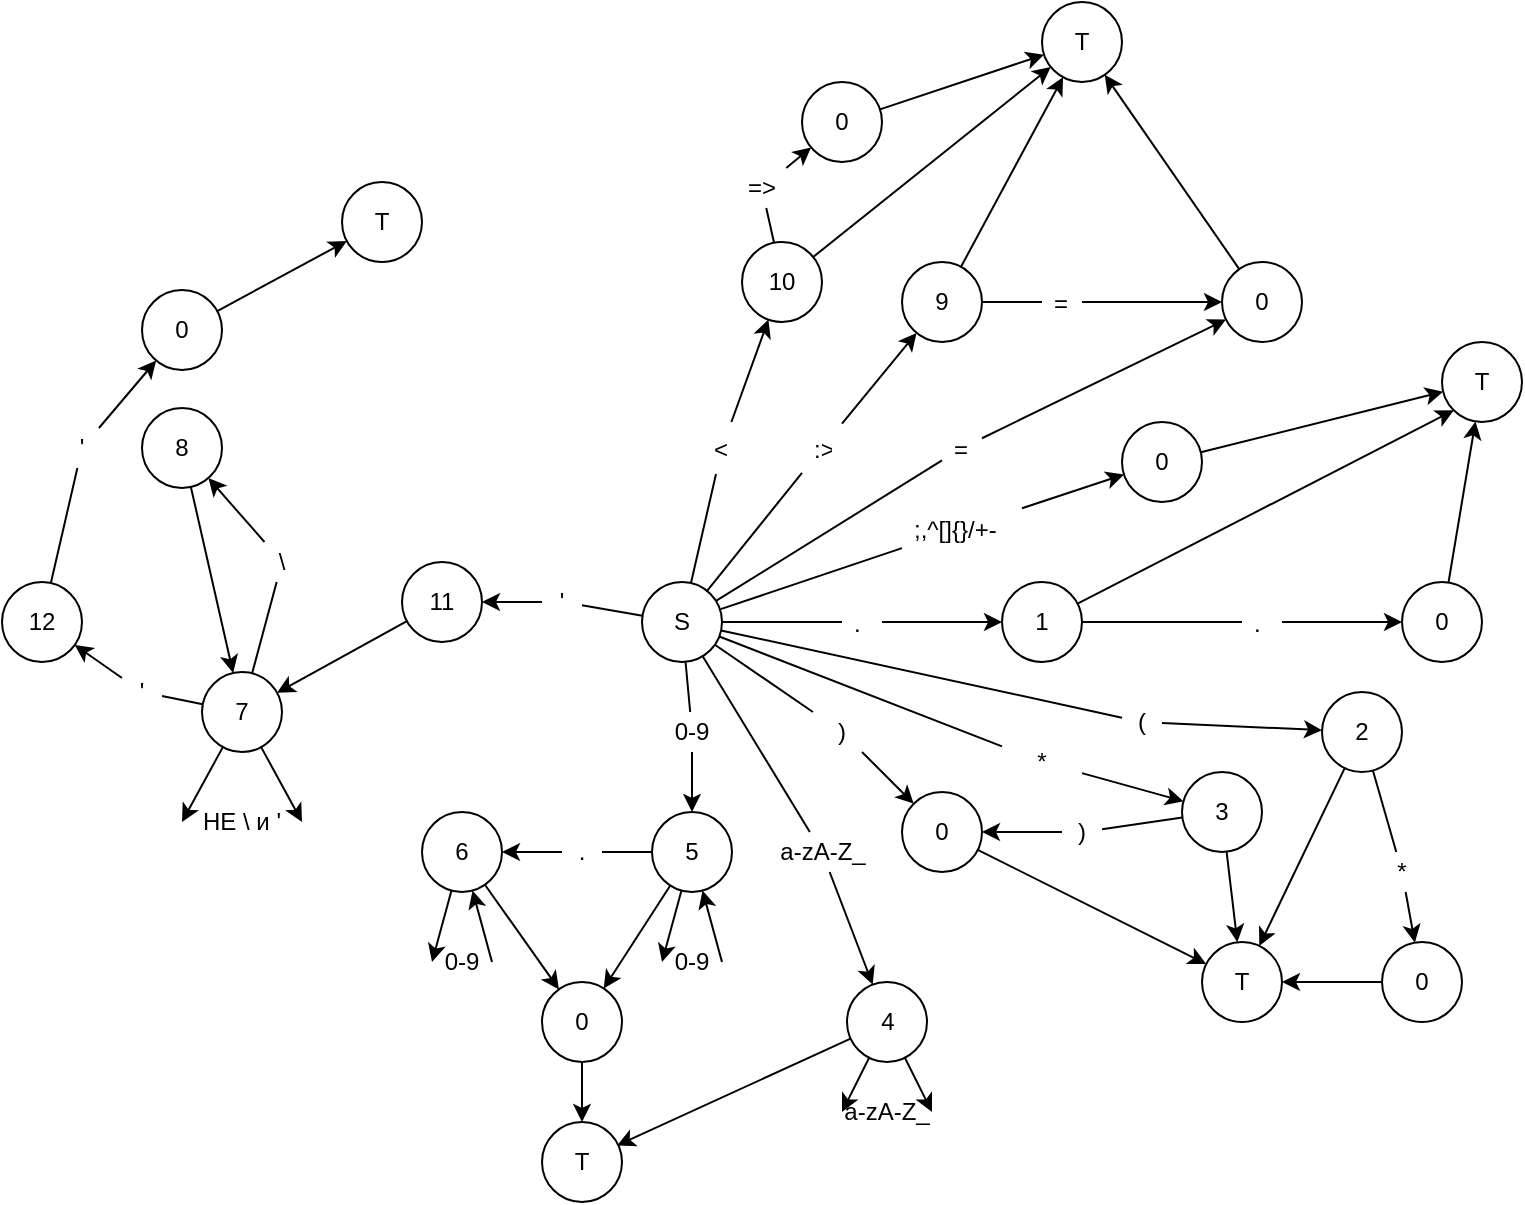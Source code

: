 <mxfile version="15.1.3" type="device"><diagram id="9n7Kw_diTexCpIvjxhjX" name="Страница 1"><mxGraphModel dx="1504" dy="391" grid="1" gridSize="10" guides="1" tooltips="1" connect="1" arrows="1" fold="1" page="1" pageScale="1" pageWidth="827" pageHeight="1169" math="0" shadow="0"><root><mxCell id="0"/><mxCell id="1" parent="0"/><mxCell id="CVCz4HRv0ZNYoUWkGmgE-1" value="S" style="ellipse;whiteSpace=wrap;html=1;aspect=fixed;" parent="1" vertex="1"><mxGeometry x="220" y="450" width="40" height="40" as="geometry"/></mxCell><mxCell id="CVCz4HRv0ZNYoUWkGmgE-2" value="0" style="ellipse;whiteSpace=wrap;html=1;aspect=fixed;" parent="1" vertex="1"><mxGeometry x="460" y="370" width="40" height="40" as="geometry"/></mxCell><mxCell id="CVCz4HRv0ZNYoUWkGmgE-3" value="" style="endArrow=classic;html=1;startArrow=none;" parent="1" source="CVCz4HRv0ZNYoUWkGmgE-4" target="CVCz4HRv0ZNYoUWkGmgE-2" edge="1"><mxGeometry width="50" height="50" relative="1" as="geometry"><mxPoint x="560" y="440" as="sourcePoint"/><mxPoint x="610" y="390" as="targetPoint"/></mxGeometry></mxCell><mxCell id="CVCz4HRv0ZNYoUWkGmgE-4" value=";,^[]{}/+-" style="text;strokeColor=none;fillColor=none;align=left;verticalAlign=top;spacingLeft=4;spacingRight=4;overflow=hidden;rotatable=0;points=[[0,0.5],[1,0.5]];portConstraint=eastwest;" parent="1" vertex="1"><mxGeometry x="350" y="410" width="60" height="26" as="geometry"/></mxCell><mxCell id="CVCz4HRv0ZNYoUWkGmgE-5" value="" style="endArrow=none;html=1;" parent="1" source="CVCz4HRv0ZNYoUWkGmgE-1" target="CVCz4HRv0ZNYoUWkGmgE-4" edge="1"><mxGeometry width="50" height="50" relative="1" as="geometry"><mxPoint x="255.437" y="482.716" as="sourcePoint"/><mxPoint x="418.58" y="617.264" as="targetPoint"/></mxGeometry></mxCell><mxCell id="CVCz4HRv0ZNYoUWkGmgE-6" value="T" style="ellipse;whiteSpace=wrap;html=1;aspect=fixed;" parent="1" vertex="1"><mxGeometry x="620" y="330" width="40" height="40" as="geometry"/></mxCell><mxCell id="CVCz4HRv0ZNYoUWkGmgE-7" value="" style="endArrow=classic;html=1;" parent="1" source="CVCz4HRv0ZNYoUWkGmgE-2" target="CVCz4HRv0ZNYoUWkGmgE-6" edge="1"><mxGeometry width="50" height="50" relative="1" as="geometry"><mxPoint x="440" y="550" as="sourcePoint"/><mxPoint x="490" y="500" as="targetPoint"/></mxGeometry></mxCell><mxCell id="CVCz4HRv0ZNYoUWkGmgE-8" value="1" style="ellipse;whiteSpace=wrap;html=1;aspect=fixed;" parent="1" vertex="1"><mxGeometry x="400" y="450" width="40" height="40" as="geometry"/></mxCell><mxCell id="CVCz4HRv0ZNYoUWkGmgE-9" value="0" style="ellipse;whiteSpace=wrap;html=1;aspect=fixed;" parent="1" vertex="1"><mxGeometry x="600" y="450" width="40" height="40" as="geometry"/></mxCell><mxCell id="CVCz4HRv0ZNYoUWkGmgE-10" value="" style="endArrow=classic;html=1;startArrow=none;" parent="1" source="CVCz4HRv0ZNYoUWkGmgE-14" target="CVCz4HRv0ZNYoUWkGmgE-8" edge="1"><mxGeometry width="50" height="50" relative="1" as="geometry"><mxPoint x="360" y="570" as="sourcePoint"/><mxPoint x="410" y="520" as="targetPoint"/></mxGeometry></mxCell><mxCell id="CVCz4HRv0ZNYoUWkGmgE-11" value="" style="endArrow=classic;html=1;startArrow=none;" parent="1" source="CVCz4HRv0ZNYoUWkGmgE-16" target="CVCz4HRv0ZNYoUWkGmgE-9" edge="1"><mxGeometry width="50" height="50" relative="1" as="geometry"><mxPoint x="460" y="580" as="sourcePoint"/><mxPoint x="510" y="530" as="targetPoint"/></mxGeometry></mxCell><mxCell id="CVCz4HRv0ZNYoUWkGmgE-12" value="" style="endArrow=classic;html=1;entryX=0;entryY=1;entryDx=0;entryDy=0;" parent="1" source="CVCz4HRv0ZNYoUWkGmgE-8" target="CVCz4HRv0ZNYoUWkGmgE-6" edge="1"><mxGeometry width="50" height="50" relative="1" as="geometry"><mxPoint x="410" y="570" as="sourcePoint"/><mxPoint x="460" y="520" as="targetPoint"/></mxGeometry></mxCell><mxCell id="CVCz4HRv0ZNYoUWkGmgE-13" value="" style="endArrow=classic;html=1;" parent="1" source="CVCz4HRv0ZNYoUWkGmgE-9" target="CVCz4HRv0ZNYoUWkGmgE-6" edge="1"><mxGeometry width="50" height="50" relative="1" as="geometry"><mxPoint x="640" y="570" as="sourcePoint"/><mxPoint x="690" y="520" as="targetPoint"/></mxGeometry></mxCell><mxCell id="CVCz4HRv0ZNYoUWkGmgE-14" value="." style="text;strokeColor=none;fillColor=none;align=left;verticalAlign=top;spacingLeft=4;spacingRight=4;overflow=hidden;rotatable=0;points=[[0,0.5],[1,0.5]];portConstraint=eastwest;" parent="1" vertex="1"><mxGeometry x="320" y="457" width="20" height="26" as="geometry"/></mxCell><mxCell id="CVCz4HRv0ZNYoUWkGmgE-15" value="" style="endArrow=none;html=1;" parent="1" source="CVCz4HRv0ZNYoUWkGmgE-1" target="CVCz4HRv0ZNYoUWkGmgE-14" edge="1"><mxGeometry width="50" height="50" relative="1" as="geometry"><mxPoint x="260" y="470" as="sourcePoint"/><mxPoint x="373.5" y="470" as="targetPoint"/></mxGeometry></mxCell><mxCell id="CVCz4HRv0ZNYoUWkGmgE-16" value="." style="text;strokeColor=none;fillColor=none;align=left;verticalAlign=top;spacingLeft=4;spacingRight=4;overflow=hidden;rotatable=0;points=[[0,0.5],[1,0.5]];portConstraint=eastwest;" parent="1" vertex="1"><mxGeometry x="520" y="457" width="20" height="26" as="geometry"/></mxCell><mxCell id="CVCz4HRv0ZNYoUWkGmgE-17" value="" style="endArrow=none;html=1;" parent="1" source="CVCz4HRv0ZNYoUWkGmgE-8" target="CVCz4HRv0ZNYoUWkGmgE-16" edge="1"><mxGeometry width="50" height="50" relative="1" as="geometry"><mxPoint x="413.5" y="470" as="sourcePoint"/><mxPoint x="530" y="470" as="targetPoint"/></mxGeometry></mxCell><mxCell id="CVCz4HRv0ZNYoUWkGmgE-18" value="9" style="ellipse;whiteSpace=wrap;html=1;aspect=fixed;" parent="1" vertex="1"><mxGeometry x="350" y="290" width="40" height="40" as="geometry"/></mxCell><mxCell id="CVCz4HRv0ZNYoUWkGmgE-19" value="" style="endArrow=classic;html=1;startArrow=none;" parent="1" source="CVCz4HRv0ZNYoUWkGmgE-20" target="CVCz4HRv0ZNYoUWkGmgE-18" edge="1"><mxGeometry width="50" height="50" relative="1" as="geometry"><mxPoint x="210" y="390" as="sourcePoint"/><mxPoint x="260" y="340" as="targetPoint"/></mxGeometry></mxCell><mxCell id="CVCz4HRv0ZNYoUWkGmgE-20" value=":&gt;" style="text;strokeColor=none;fillColor=none;align=left;verticalAlign=top;spacingLeft=4;spacingRight=4;overflow=hidden;rotatable=0;points=[[0,0.5],[1,0.5]];portConstraint=eastwest;" parent="1" vertex="1"><mxGeometry x="300" y="370" width="20" height="26" as="geometry"/></mxCell><mxCell id="CVCz4HRv0ZNYoUWkGmgE-21" value="" style="endArrow=none;html=1;" parent="1" source="CVCz4HRv0ZNYoUWkGmgE-1" target="CVCz4HRv0ZNYoUWkGmgE-20" edge="1"><mxGeometry width="50" height="50" relative="1" as="geometry"><mxPoint x="253.079" y="454.869" as="sourcePoint"/><mxPoint x="356.904" y="335.116" as="targetPoint"/></mxGeometry></mxCell><mxCell id="CVCz4HRv0ZNYoUWkGmgE-22" value="0" style="ellipse;whiteSpace=wrap;html=1;aspect=fixed;" parent="1" vertex="1"><mxGeometry x="510" y="290" width="40" height="40" as="geometry"/></mxCell><mxCell id="CVCz4HRv0ZNYoUWkGmgE-23" value="" style="endArrow=classic;html=1;startArrow=none;" parent="1" source="CVCz4HRv0ZNYoUWkGmgE-27" target="CVCz4HRv0ZNYoUWkGmgE-22" edge="1"><mxGeometry width="50" height="50" relative="1" as="geometry"><mxPoint x="360" y="470" as="sourcePoint"/><mxPoint x="410" y="420" as="targetPoint"/></mxGeometry></mxCell><mxCell id="CVCz4HRv0ZNYoUWkGmgE-24" value="" style="endArrow=classic;html=1;startArrow=none;" parent="1" source="CVCz4HRv0ZNYoUWkGmgE-25" target="CVCz4HRv0ZNYoUWkGmgE-22" edge="1"><mxGeometry width="50" height="50" relative="1" as="geometry"><mxPoint x="440" y="290" as="sourcePoint"/><mxPoint x="490" y="240" as="targetPoint"/></mxGeometry></mxCell><mxCell id="CVCz4HRv0ZNYoUWkGmgE-25" value="=" style="text;strokeColor=none;fillColor=none;align=left;verticalAlign=top;spacingLeft=4;spacingRight=4;overflow=hidden;rotatable=0;points=[[0,0.5],[1,0.5]];portConstraint=eastwest;" parent="1" vertex="1"><mxGeometry x="420" y="297" width="20" height="26" as="geometry"/></mxCell><mxCell id="CVCz4HRv0ZNYoUWkGmgE-26" value="" style="endArrow=none;html=1;" parent="1" source="CVCz4HRv0ZNYoUWkGmgE-18" target="CVCz4HRv0ZNYoUWkGmgE-25" edge="1"><mxGeometry width="50" height="50" relative="1" as="geometry"><mxPoint x="389.949" y="311.425" as="sourcePoint"/><mxPoint x="490.048" y="318.616" as="targetPoint"/></mxGeometry></mxCell><mxCell id="CVCz4HRv0ZNYoUWkGmgE-27" value="=" style="text;strokeColor=none;fillColor=none;align=left;verticalAlign=top;spacingLeft=4;spacingRight=4;overflow=hidden;rotatable=0;points=[[0,0.5],[1,0.5]];portConstraint=eastwest;" parent="1" vertex="1"><mxGeometry x="370" y="370" width="20" height="26" as="geometry"/></mxCell><mxCell id="CVCz4HRv0ZNYoUWkGmgE-28" value="" style="endArrow=none;html=1;" parent="1" source="CVCz4HRv0ZNYoUWkGmgE-1" target="CVCz4HRv0ZNYoUWkGmgE-27" edge="1"><mxGeometry width="50" height="50" relative="1" as="geometry"><mxPoint x="257.483" y="460.287" as="sourcePoint"/><mxPoint x="492.513" y="329.707" as="targetPoint"/></mxGeometry></mxCell><mxCell id="CVCz4HRv0ZNYoUWkGmgE-29" value="" style="endArrow=classic;html=1;" parent="1" source="CVCz4HRv0ZNYoUWkGmgE-18" target="CVCz4HRv0ZNYoUWkGmgE-30" edge="1"><mxGeometry width="50" height="50" relative="1" as="geometry"><mxPoint x="420" y="210" as="sourcePoint"/><mxPoint x="470" y="160" as="targetPoint"/></mxGeometry></mxCell><mxCell id="CVCz4HRv0ZNYoUWkGmgE-30" value="T" style="ellipse;whiteSpace=wrap;html=1;aspect=fixed;" parent="1" vertex="1"><mxGeometry x="420" y="160" width="40" height="40" as="geometry"/></mxCell><mxCell id="CVCz4HRv0ZNYoUWkGmgE-31" value="" style="endArrow=classic;html=1;" parent="1" source="CVCz4HRv0ZNYoUWkGmgE-22" target="CVCz4HRv0ZNYoUWkGmgE-30" edge="1"><mxGeometry width="50" height="50" relative="1" as="geometry"><mxPoint x="391.078" y="303.348" as="sourcePoint"/><mxPoint x="468.891" y="186.631" as="targetPoint"/></mxGeometry></mxCell><mxCell id="CVCz4HRv0ZNYoUWkGmgE-32" value="10" style="ellipse;whiteSpace=wrap;html=1;aspect=fixed;" parent="1" vertex="1"><mxGeometry x="270" y="280" width="40" height="40" as="geometry"/></mxCell><mxCell id="CVCz4HRv0ZNYoUWkGmgE-34" value="" style="endArrow=classic;html=1;startArrow=none;" parent="1" source="CVCz4HRv0ZNYoUWkGmgE-33" target="CVCz4HRv0ZNYoUWkGmgE-32" edge="1"><mxGeometry width="50" height="50" relative="1" as="geometry"><mxPoint x="110" y="480" as="sourcePoint"/><mxPoint x="160" y="430" as="targetPoint"/></mxGeometry></mxCell><mxCell id="CVCz4HRv0ZNYoUWkGmgE-33" value="&lt;" style="text;strokeColor=none;fillColor=none;align=left;verticalAlign=top;spacingLeft=4;spacingRight=4;overflow=hidden;rotatable=0;points=[[0,0.5],[1,0.5]];portConstraint=eastwest;" parent="1" vertex="1"><mxGeometry x="250" y="370" width="20" height="26" as="geometry"/></mxCell><mxCell id="CVCz4HRv0ZNYoUWkGmgE-35" value="" style="endArrow=none;html=1;" parent="1" source="CVCz4HRv0ZNYoUWkGmgE-1" target="CVCz4HRv0ZNYoUWkGmgE-33" edge="1"><mxGeometry width="50" height="50" relative="1" as="geometry"><mxPoint x="228.39" y="453.715" as="sourcePoint"/><mxPoint x="151.625" y="346.275" as="targetPoint"/></mxGeometry></mxCell><mxCell id="CVCz4HRv0ZNYoUWkGmgE-45" value="0" style="ellipse;whiteSpace=wrap;html=1;aspect=fixed;" parent="1" vertex="1"><mxGeometry x="300" y="200" width="40" height="40" as="geometry"/></mxCell><mxCell id="CVCz4HRv0ZNYoUWkGmgE-47" value="" style="endArrow=classic;html=1;" parent="1" source="CVCz4HRv0ZNYoUWkGmgE-32" target="CVCz4HRv0ZNYoUWkGmgE-30" edge="1"><mxGeometry width="50" height="50" relative="1" as="geometry"><mxPoint x="230" y="400" as="sourcePoint"/><mxPoint x="250.234" y="313.048" as="targetPoint"/></mxGeometry></mxCell><mxCell id="CVCz4HRv0ZNYoUWkGmgE-48" value="" style="endArrow=classic;html=1;startArrow=none;" parent="1" source="CVCz4HRv0ZNYoUWkGmgE-49" target="CVCz4HRv0ZNYoUWkGmgE-45" edge="1"><mxGeometry width="50" height="50" relative="1" as="geometry"><mxPoint x="190" y="310" as="sourcePoint"/><mxPoint x="240" y="260" as="targetPoint"/></mxGeometry></mxCell><mxCell id="CVCz4HRv0ZNYoUWkGmgE-49" value="=&amp;gt;" style="text;html=1;strokeColor=none;fillColor=none;align=center;verticalAlign=middle;whiteSpace=wrap;rounded=0;" parent="1" vertex="1"><mxGeometry x="260" y="243" width="40" height="20" as="geometry"/></mxCell><mxCell id="CVCz4HRv0ZNYoUWkGmgE-50" value="" style="endArrow=none;html=1;" parent="1" source="CVCz4HRv0ZNYoUWkGmgE-32" target="CVCz4HRv0ZNYoUWkGmgE-49" edge="1"><mxGeometry width="50" height="50" relative="1" as="geometry"><mxPoint x="152.665" y="314.521" as="sourcePoint"/><mxPoint x="217.34" y="235.483" as="targetPoint"/></mxGeometry></mxCell><mxCell id="CVCz4HRv0ZNYoUWkGmgE-51" value="" style="endArrow=classic;html=1;" parent="1" source="CVCz4HRv0ZNYoUWkGmgE-45" target="CVCz4HRv0ZNYoUWkGmgE-30" edge="1"><mxGeometry width="50" height="50" relative="1" as="geometry"><mxPoint x="290" y="200" as="sourcePoint"/><mxPoint x="340" y="150" as="targetPoint"/></mxGeometry></mxCell><mxCell id="CVCz4HRv0ZNYoUWkGmgE-53" value="3" style="ellipse;whiteSpace=wrap;html=1;aspect=fixed;" parent="1" vertex="1"><mxGeometry x="490" y="545" width="40" height="40" as="geometry"/></mxCell><mxCell id="CVCz4HRv0ZNYoUWkGmgE-54" value="" style="endArrow=classic;html=1;startArrow=none;" parent="1" source="CVCz4HRv0ZNYoUWkGmgE-55" target="CVCz4HRv0ZNYoUWkGmgE-53" edge="1"><mxGeometry width="50" height="50" relative="1" as="geometry"><mxPoint x="310" y="605" as="sourcePoint"/><mxPoint x="360" y="555" as="targetPoint"/></mxGeometry></mxCell><mxCell id="CVCz4HRv0ZNYoUWkGmgE-55" value="*" style="text;html=1;strokeColor=none;fillColor=none;align=center;verticalAlign=middle;whiteSpace=wrap;rounded=0;" parent="1" vertex="1"><mxGeometry x="400" y="530" width="40" height="20" as="geometry"/></mxCell><mxCell id="CVCz4HRv0ZNYoUWkGmgE-56" value="" style="endArrow=none;html=1;" parent="1" source="CVCz4HRv0ZNYoUWkGmgE-1" target="CVCz4HRv0ZNYoUWkGmgE-55" edge="1"><mxGeometry width="50" height="50" relative="1" as="geometry"><mxPoint x="244.257" y="489.542" as="sourcePoint"/><mxPoint x="265.696" y="585.469" as="targetPoint"/></mxGeometry></mxCell><mxCell id="CVCz4HRv0ZNYoUWkGmgE-57" value="0" style="ellipse;whiteSpace=wrap;html=1;aspect=fixed;" parent="1" vertex="1"><mxGeometry x="350" y="555" width="40" height="40" as="geometry"/></mxCell><mxCell id="CVCz4HRv0ZNYoUWkGmgE-58" value="" style="endArrow=classic;html=1;startArrow=none;" parent="1" source="CVCz4HRv0ZNYoUWkGmgE-59" target="CVCz4HRv0ZNYoUWkGmgE-57" edge="1"><mxGeometry width="50" height="50" relative="1" as="geometry"><mxPoint x="310" y="565" as="sourcePoint"/><mxPoint x="360" y="515" as="targetPoint"/></mxGeometry></mxCell><mxCell id="CVCz4HRv0ZNYoUWkGmgE-59" value=")" style="text;html=1;strokeColor=none;fillColor=none;align=center;verticalAlign=middle;whiteSpace=wrap;rounded=0;" parent="1" vertex="1"><mxGeometry x="300" y="515" width="40" height="20" as="geometry"/></mxCell><mxCell id="CVCz4HRv0ZNYoUWkGmgE-60" value="" style="endArrow=none;html=1;" parent="1" source="CVCz4HRv0ZNYoUWkGmgE-1" target="CVCz4HRv0ZNYoUWkGmgE-59" edge="1"><mxGeometry width="50" height="50" relative="1" as="geometry"><mxPoint x="230.556" y="487.63" as="sourcePoint"/><mxPoint x="179.468" y="582.383" as="targetPoint"/></mxGeometry></mxCell><mxCell id="CVCz4HRv0ZNYoUWkGmgE-61" value="" style="endArrow=classic;html=1;startArrow=none;" parent="1" source="CVCz4HRv0ZNYoUWkGmgE-62" target="CVCz4HRv0ZNYoUWkGmgE-57" edge="1"><mxGeometry width="50" height="50" relative="1" as="geometry"><mxPoint x="360" y="715" as="sourcePoint"/><mxPoint x="410" y="665" as="targetPoint"/></mxGeometry></mxCell><mxCell id="CVCz4HRv0ZNYoUWkGmgE-62" value=")" style="text;html=1;strokeColor=none;fillColor=none;align=center;verticalAlign=middle;whiteSpace=wrap;rounded=0;" parent="1" vertex="1"><mxGeometry x="430" y="565" width="20" height="20" as="geometry"/></mxCell><mxCell id="CVCz4HRv0ZNYoUWkGmgE-63" value="" style="endArrow=none;html=1;" parent="1" source="CVCz4HRv0ZNYoUWkGmgE-53" target="CVCz4HRv0ZNYoUWkGmgE-62" edge="1"><mxGeometry width="50" height="50" relative="1" as="geometry"><mxPoint x="430.025" y="619.001" as="sourcePoint"/><mxPoint x="369.979" y="615.913" as="targetPoint"/></mxGeometry></mxCell><mxCell id="CVCz4HRv0ZNYoUWkGmgE-64" value="2" style="ellipse;whiteSpace=wrap;html=1;aspect=fixed;" parent="1" vertex="1"><mxGeometry x="560" y="505" width="40" height="40" as="geometry"/></mxCell><mxCell id="CVCz4HRv0ZNYoUWkGmgE-65" value="0" style="ellipse;whiteSpace=wrap;html=1;aspect=fixed;" parent="1" vertex="1"><mxGeometry x="590" y="630" width="40" height="40" as="geometry"/></mxCell><mxCell id="CVCz4HRv0ZNYoUWkGmgE-66" value="" style="endArrow=classic;html=1;startArrow=none;" parent="1" source="CVCz4HRv0ZNYoUWkGmgE-68" target="CVCz4HRv0ZNYoUWkGmgE-64" edge="1"><mxGeometry width="50" height="50" relative="1" as="geometry"><mxPoint x="490" y="565" as="sourcePoint"/><mxPoint x="540" y="515" as="targetPoint"/></mxGeometry></mxCell><mxCell id="CVCz4HRv0ZNYoUWkGmgE-67" value="" style="endArrow=classic;html=1;startArrow=none;" parent="1" source="CVCz4HRv0ZNYoUWkGmgE-70" target="CVCz4HRv0ZNYoUWkGmgE-65" edge="1"><mxGeometry width="50" height="50" relative="1" as="geometry"><mxPoint x="500" y="715" as="sourcePoint"/><mxPoint x="550" y="665" as="targetPoint"/></mxGeometry></mxCell><mxCell id="CVCz4HRv0ZNYoUWkGmgE-68" value="(" style="text;html=1;strokeColor=none;fillColor=none;align=center;verticalAlign=middle;whiteSpace=wrap;rounded=0;" parent="1" vertex="1"><mxGeometry x="460" y="510" width="20" height="20" as="geometry"/></mxCell><mxCell id="CVCz4HRv0ZNYoUWkGmgE-69" value="" style="endArrow=none;html=1;" parent="1" source="CVCz4HRv0ZNYoUWkGmgE-1" target="CVCz4HRv0ZNYoUWkGmgE-68" edge="1"><mxGeometry width="50" height="50" relative="1" as="geometry"><mxPoint x="257.375" y="479.905" as="sourcePoint"/><mxPoint x="362.635" y="540.077" as="targetPoint"/></mxGeometry></mxCell><mxCell id="CVCz4HRv0ZNYoUWkGmgE-70" value="*" style="text;html=1;strokeColor=none;fillColor=none;align=center;verticalAlign=middle;whiteSpace=wrap;rounded=0;" parent="1" vertex="1"><mxGeometry x="590" y="585" width="20" height="20" as="geometry"/></mxCell><mxCell id="CVCz4HRv0ZNYoUWkGmgE-71" value="" style="endArrow=none;html=1;" parent="1" source="CVCz4HRv0ZNYoUWkGmgE-64" target="CVCz4HRv0ZNYoUWkGmgE-70" edge="1"><mxGeometry width="50" height="50" relative="1" as="geometry"><mxPoint x="570.096" y="582.265" as="sourcePoint"/><mxPoint x="599.865" y="632.758" as="targetPoint"/></mxGeometry></mxCell><mxCell id="CVCz4HRv0ZNYoUWkGmgE-72" value="T" style="ellipse;whiteSpace=wrap;html=1;aspect=fixed;" parent="1" vertex="1"><mxGeometry x="500" y="630" width="40" height="40" as="geometry"/></mxCell><mxCell id="CVCz4HRv0ZNYoUWkGmgE-73" value="" style="endArrow=classic;html=1;" parent="1" source="CVCz4HRv0ZNYoUWkGmgE-57" target="CVCz4HRv0ZNYoUWkGmgE-72" edge="1"><mxGeometry width="50" height="50" relative="1" as="geometry"><mxPoint x="330" y="745" as="sourcePoint"/><mxPoint x="380" y="695" as="targetPoint"/></mxGeometry></mxCell><mxCell id="CVCz4HRv0ZNYoUWkGmgE-74" value="" style="endArrow=classic;html=1;" parent="1" source="CVCz4HRv0ZNYoUWkGmgE-53" target="CVCz4HRv0ZNYoUWkGmgE-72" edge="1"><mxGeometry width="50" height="50" relative="1" as="geometry"><mxPoint x="460" y="715" as="sourcePoint"/><mxPoint x="510" y="665" as="targetPoint"/></mxGeometry></mxCell><mxCell id="CVCz4HRv0ZNYoUWkGmgE-75" value="" style="endArrow=classic;html=1;" parent="1" source="CVCz4HRv0ZNYoUWkGmgE-64" target="CVCz4HRv0ZNYoUWkGmgE-72" edge="1"><mxGeometry width="50" height="50" relative="1" as="geometry"><mxPoint x="560" y="755" as="sourcePoint"/><mxPoint x="610" y="705" as="targetPoint"/></mxGeometry></mxCell><mxCell id="CVCz4HRv0ZNYoUWkGmgE-76" value="" style="endArrow=classic;html=1;" parent="1" source="CVCz4HRv0ZNYoUWkGmgE-65" target="CVCz4HRv0ZNYoUWkGmgE-72" edge="1"><mxGeometry width="50" height="50" relative="1" as="geometry"><mxPoint x="580" y="785" as="sourcePoint"/><mxPoint x="630" y="735" as="targetPoint"/></mxGeometry></mxCell><mxCell id="CVCz4HRv0ZNYoUWkGmgE-97" value="5" style="ellipse;whiteSpace=wrap;html=1;aspect=fixed;" parent="1" vertex="1"><mxGeometry x="225" y="565" width="40" height="40" as="geometry"/></mxCell><mxCell id="CVCz4HRv0ZNYoUWkGmgE-98" value="" style="endArrow=classic;html=1;startArrow=none;" parent="1" source="CVCz4HRv0ZNYoUWkGmgE-99" target="CVCz4HRv0ZNYoUWkGmgE-97" edge="1"><mxGeometry width="50" height="50" relative="1" as="geometry"><mxPoint x="90" y="500" as="sourcePoint"/><mxPoint x="140" y="450" as="targetPoint"/></mxGeometry></mxCell><mxCell id="CVCz4HRv0ZNYoUWkGmgE-99" value="0-9" style="text;html=1;strokeColor=none;fillColor=none;align=center;verticalAlign=middle;whiteSpace=wrap;rounded=0;" parent="1" vertex="1"><mxGeometry x="230" y="515" width="30" height="20" as="geometry"/></mxCell><mxCell id="CVCz4HRv0ZNYoUWkGmgE-100" value="" style="endArrow=none;html=1;" parent="1" source="CVCz4HRv0ZNYoUWkGmgE-1" target="CVCz4HRv0ZNYoUWkGmgE-99" edge="1"><mxGeometry width="50" height="50" relative="1" as="geometry"><mxPoint x="222.329" y="479.367" as="sourcePoint"/><mxPoint x="87.682" y="550.653" as="targetPoint"/></mxGeometry></mxCell><mxCell id="CVCz4HRv0ZNYoUWkGmgE-102" value="6" style="ellipse;whiteSpace=wrap;html=1;aspect=fixed;" parent="1" vertex="1"><mxGeometry x="110" y="565" width="40" height="40" as="geometry"/></mxCell><mxCell id="CVCz4HRv0ZNYoUWkGmgE-103" value="" style="endArrow=classic;html=1;startArrow=none;" parent="1" source="CVCz4HRv0ZNYoUWkGmgE-101" target="CVCz4HRv0ZNYoUWkGmgE-102" edge="1"><mxGeometry width="50" height="50" relative="1" as="geometry"><mxPoint x="-40" y="560" as="sourcePoint"/><mxPoint x="10" y="510" as="targetPoint"/></mxGeometry></mxCell><mxCell id="CVCz4HRv0ZNYoUWkGmgE-101" value="." style="text;html=1;strokeColor=none;fillColor=none;align=center;verticalAlign=middle;whiteSpace=wrap;rounded=0;" parent="1" vertex="1"><mxGeometry x="180" y="575" width="20" height="20" as="geometry"/></mxCell><mxCell id="CVCz4HRv0ZNYoUWkGmgE-104" value="" style="endArrow=none;html=1;" parent="1" source="CVCz4HRv0ZNYoUWkGmgE-97" target="CVCz4HRv0ZNYoUWkGmgE-101" edge="1"><mxGeometry width="50" height="50" relative="1" as="geometry"><mxPoint x="50.689" y="565.203" as="sourcePoint"/><mxPoint x="-40.685" y="589.81" as="targetPoint"/></mxGeometry></mxCell><mxCell id="CVCz4HRv0ZNYoUWkGmgE-106" value="0-9" style="text;html=1;strokeColor=none;fillColor=none;align=center;verticalAlign=middle;whiteSpace=wrap;rounded=0;" parent="1" vertex="1"><mxGeometry x="230" y="630" width="30" height="20" as="geometry"/></mxCell><mxCell id="CVCz4HRv0ZNYoUWkGmgE-107" value="" style="endArrow=classic;html=1;entryX=0;entryY=0.5;entryDx=0;entryDy=0;" parent="1" source="CVCz4HRv0ZNYoUWkGmgE-97" target="CVCz4HRv0ZNYoUWkGmgE-106" edge="1"><mxGeometry width="50" height="50" relative="1" as="geometry"><mxPoint y="650" as="sourcePoint"/><mxPoint x="50" y="600" as="targetPoint"/></mxGeometry></mxCell><mxCell id="CVCz4HRv0ZNYoUWkGmgE-108" value="" style="endArrow=classic;html=1;exitX=1;exitY=0.5;exitDx=0;exitDy=0;" parent="1" source="CVCz4HRv0ZNYoUWkGmgE-106" target="CVCz4HRv0ZNYoUWkGmgE-97" edge="1"><mxGeometry width="50" height="50" relative="1" as="geometry"><mxPoint x="130" y="620" as="sourcePoint"/><mxPoint x="170" y="650" as="targetPoint"/></mxGeometry></mxCell><mxCell id="CVCz4HRv0ZNYoUWkGmgE-110" value="0-9" style="text;html=1;strokeColor=none;fillColor=none;align=center;verticalAlign=middle;whiteSpace=wrap;rounded=0;" parent="1" vertex="1"><mxGeometry x="115" y="630" width="30" height="20" as="geometry"/></mxCell><mxCell id="CVCz4HRv0ZNYoUWkGmgE-111" value="" style="endArrow=classic;html=1;entryX=0;entryY=0.5;entryDx=0;entryDy=0;" parent="1" source="CVCz4HRv0ZNYoUWkGmgE-102" target="CVCz4HRv0ZNYoUWkGmgE-110" edge="1"><mxGeometry width="50" height="50" relative="1" as="geometry"><mxPoint x="-56.833" y="618.058" as="sourcePoint"/><mxPoint x="-55" y="644.01" as="targetPoint"/></mxGeometry></mxCell><mxCell id="CVCz4HRv0ZNYoUWkGmgE-112" value="" style="endArrow=classic;html=1;exitX=1;exitY=0.5;exitDx=0;exitDy=0;" parent="1" source="CVCz4HRv0ZNYoUWkGmgE-110" target="CVCz4HRv0ZNYoUWkGmgE-102" edge="1"><mxGeometry width="50" height="50" relative="1" as="geometry"><mxPoint x="25" y="664.01" as="sourcePoint"/><mxPoint x="-48.979" y="614.999" as="targetPoint"/></mxGeometry></mxCell><mxCell id="CVCz4HRv0ZNYoUWkGmgE-114" value="" style="endArrow=classic;html=1;" parent="1" source="CVCz4HRv0ZNYoUWkGmgE-102" target="CVCz4HRv0ZNYoUWkGmgE-115" edge="1"><mxGeometry width="50" height="50" relative="1" as="geometry"><mxPoint x="-130" y="560" as="sourcePoint"/><mxPoint x="-10.691" y="516.903" as="targetPoint"/></mxGeometry></mxCell><mxCell id="CVCz4HRv0ZNYoUWkGmgE-115" value="0" style="ellipse;whiteSpace=wrap;html=1;aspect=fixed;" parent="1" vertex="1"><mxGeometry x="170" y="650" width="40" height="40" as="geometry"/></mxCell><mxCell id="CVCz4HRv0ZNYoUWkGmgE-116" value="" style="endArrow=classic;html=1;" parent="1" source="CVCz4HRv0ZNYoUWkGmgE-97" target="CVCz4HRv0ZNYoUWkGmgE-115" edge="1"><mxGeometry width="50" height="50" relative="1" as="geometry"><mxPoint x="-40.114" y="587.614" as="sourcePoint"/><mxPoint x="0.047" y="517.347" as="targetPoint"/></mxGeometry></mxCell><mxCell id="CVCz4HRv0ZNYoUWkGmgE-117" value="T" style="ellipse;whiteSpace=wrap;html=1;aspect=fixed;" parent="1" vertex="1"><mxGeometry x="170" y="720" width="40" height="40" as="geometry"/></mxCell><mxCell id="CVCz4HRv0ZNYoUWkGmgE-118" value="" style="endArrow=classic;html=1;" parent="1" source="CVCz4HRv0ZNYoUWkGmgE-115" target="CVCz4HRv0ZNYoUWkGmgE-117" edge="1"><mxGeometry width="50" height="50" relative="1" as="geometry"><mxPoint x="130" y="770" as="sourcePoint"/><mxPoint x="180" y="720" as="targetPoint"/></mxGeometry></mxCell><mxCell id="CVCz4HRv0ZNYoUWkGmgE-119" value="" style="endArrow=classic;html=1;startArrow=none;" parent="1" source="CVCz4HRv0ZNYoUWkGmgE-120" target="CVCz4HRv0ZNYoUWkGmgE-122" edge="1"><mxGeometry width="50" height="50" relative="1" as="geometry"><mxPoint x="70" y="510" as="sourcePoint"/><mxPoint x="110" y="470" as="targetPoint"/><Array as="points"/></mxGeometry></mxCell><mxCell id="CVCz4HRv0ZNYoUWkGmgE-120" value="a-zA-Z_" style="text;html=1;strokeColor=none;fillColor=none;align=center;verticalAlign=middle;whiteSpace=wrap;rounded=0;" parent="1" vertex="1"><mxGeometry x="287.5" y="575" width="45" height="20" as="geometry"/></mxCell><mxCell id="CVCz4HRv0ZNYoUWkGmgE-121" value="" style="endArrow=none;html=1;" parent="1" source="CVCz4HRv0ZNYoUWkGmgE-1" target="CVCz4HRv0ZNYoUWkGmgE-120" edge="1"><mxGeometry width="50" height="50" relative="1" as="geometry"><mxPoint x="220.586" y="474.807" as="sourcePoint"/><mxPoint x="120" y="500" as="targetPoint"/></mxGeometry></mxCell><mxCell id="CVCz4HRv0ZNYoUWkGmgE-122" value="4" style="ellipse;whiteSpace=wrap;html=1;aspect=fixed;" parent="1" vertex="1"><mxGeometry x="322.5" y="650" width="40" height="40" as="geometry"/></mxCell><mxCell id="CVCz4HRv0ZNYoUWkGmgE-124" value="a-zA-Z_" style="text;html=1;strokeColor=none;fillColor=none;align=center;verticalAlign=middle;whiteSpace=wrap;rounded=0;" parent="1" vertex="1"><mxGeometry x="320" y="705" width="45" height="20" as="geometry"/></mxCell><mxCell id="CVCz4HRv0ZNYoUWkGmgE-125" value="" style="endArrow=classic;html=1;entryX=0;entryY=0.5;entryDx=0;entryDy=0;" parent="1" source="CVCz4HRv0ZNYoUWkGmgE-122" target="CVCz4HRv0ZNYoUWkGmgE-124" edge="1"><mxGeometry width="50" height="50" relative="1" as="geometry"><mxPoint x="232.5" y="780" as="sourcePoint"/><mxPoint x="282.5" y="730" as="targetPoint"/></mxGeometry></mxCell><mxCell id="CVCz4HRv0ZNYoUWkGmgE-126" value="" style="endArrow=classic;html=1;entryX=1;entryY=0.5;entryDx=0;entryDy=0;" parent="1" source="CVCz4HRv0ZNYoUWkGmgE-122" target="CVCz4HRv0ZNYoUWkGmgE-124" edge="1"><mxGeometry width="50" height="50" relative="1" as="geometry"><mxPoint x="402.5" y="750" as="sourcePoint"/><mxPoint x="452.5" y="700" as="targetPoint"/></mxGeometry></mxCell><mxCell id="CVCz4HRv0ZNYoUWkGmgE-127" value="" style="endArrow=classic;html=1;entryX=0.939;entryY=0.293;entryDx=0;entryDy=0;entryPerimeter=0;" parent="1" source="CVCz4HRv0ZNYoUWkGmgE-122" target="CVCz4HRv0ZNYoUWkGmgE-117" edge="1"><mxGeometry width="50" height="50" relative="1" as="geometry"><mxPoint x="240" y="710" as="sourcePoint"/><mxPoint x="210" y="670" as="targetPoint"/></mxGeometry></mxCell><mxCell id="CVCz4HRv0ZNYoUWkGmgE-128" value="" style="endArrow=classic;html=1;startArrow=none;" parent="1" source="CVCz4HRv0ZNYoUWkGmgE-130" target="wDI-oPi-rMiY9EmcwKsZ-1" edge="1"><mxGeometry width="50" height="50" relative="1" as="geometry"><mxPoint x="40" y="510" as="sourcePoint"/><mxPoint x="90" y="460" as="targetPoint"/></mxGeometry></mxCell><mxCell id="CVCz4HRv0ZNYoUWkGmgE-129" value="7" style="ellipse;whiteSpace=wrap;html=1;aspect=fixed;" parent="1" vertex="1"><mxGeometry y="495" width="40" height="40" as="geometry"/></mxCell><mxCell id="CVCz4HRv0ZNYoUWkGmgE-130" value="'" style="text;html=1;strokeColor=none;fillColor=none;align=center;verticalAlign=middle;whiteSpace=wrap;rounded=0;" parent="1" vertex="1"><mxGeometry x="170" y="450" width="20" height="20" as="geometry"/></mxCell><mxCell id="CVCz4HRv0ZNYoUWkGmgE-131" value="" style="endArrow=none;html=1;" parent="1" source="CVCz4HRv0ZNYoUWkGmgE-1" target="CVCz4HRv0ZNYoUWkGmgE-130" edge="1"><mxGeometry width="50" height="50" relative="1" as="geometry"><mxPoint x="220.303" y="473.47" as="sourcePoint"/><mxPoint x="119.699" y="491.543" as="targetPoint"/></mxGeometry></mxCell><mxCell id="CVCz4HRv0ZNYoUWkGmgE-132" value="НЕ \ и '" style="text;html=1;strokeColor=none;fillColor=none;align=center;verticalAlign=middle;whiteSpace=wrap;rounded=0;" parent="1" vertex="1"><mxGeometry x="-10" y="560" width="60" height="20" as="geometry"/></mxCell><mxCell id="CVCz4HRv0ZNYoUWkGmgE-133" value="" style="endArrow=classic;html=1;entryX=0;entryY=0.5;entryDx=0;entryDy=0;" parent="1" source="CVCz4HRv0ZNYoUWkGmgE-129" target="CVCz4HRv0ZNYoUWkGmgE-132" edge="1"><mxGeometry width="50" height="50" relative="1" as="geometry"><mxPoint x="-80" y="595" as="sourcePoint"/><mxPoint x="-30" y="545" as="targetPoint"/></mxGeometry></mxCell><mxCell id="CVCz4HRv0ZNYoUWkGmgE-134" value="" style="endArrow=classic;html=1;entryX=1;entryY=0.5;entryDx=0;entryDy=0;" parent="1" source="CVCz4HRv0ZNYoUWkGmgE-129" target="CVCz4HRv0ZNYoUWkGmgE-132" edge="1"><mxGeometry width="50" height="50" relative="1" as="geometry"><mxPoint x="60" y="595" as="sourcePoint"/><mxPoint x="110" y="545" as="targetPoint"/></mxGeometry></mxCell><mxCell id="CVCz4HRv0ZNYoUWkGmgE-135" value="8" style="ellipse;whiteSpace=wrap;html=1;aspect=fixed;" parent="1" vertex="1"><mxGeometry x="-30" y="363" width="40" height="40" as="geometry"/></mxCell><mxCell id="CVCz4HRv0ZNYoUWkGmgE-136" value="" style="endArrow=classic;html=1;startArrow=none;" parent="1" source="CVCz4HRv0ZNYoUWkGmgE-137" target="CVCz4HRv0ZNYoUWkGmgE-135" edge="1"><mxGeometry width="50" height="50" relative="1" as="geometry"><mxPoint x="130" y="440" as="sourcePoint"/><mxPoint x="180" y="390" as="targetPoint"/></mxGeometry></mxCell><mxCell id="CVCz4HRv0ZNYoUWkGmgE-137" value="\" style="text;html=1;strokeColor=none;fillColor=none;align=center;verticalAlign=middle;whiteSpace=wrap;rounded=0;" parent="1" vertex="1"><mxGeometry x="20" y="430" width="40" height="20" as="geometry"/></mxCell><mxCell id="CVCz4HRv0ZNYoUWkGmgE-138" value="" style="endArrow=none;html=1;" parent="1" source="CVCz4HRv0ZNYoUWkGmgE-129" target="CVCz4HRv0ZNYoUWkGmgE-137" edge="1"><mxGeometry width="50" height="50" relative="1" as="geometry"><mxPoint x="99.137" y="450.019" as="sourcePoint"/><mxPoint x="95.812" y="376.984" as="targetPoint"/></mxGeometry></mxCell><mxCell id="CVCz4HRv0ZNYoUWkGmgE-139" value="" style="endArrow=classic;html=1;" parent="1" source="CVCz4HRv0ZNYoUWkGmgE-135" target="CVCz4HRv0ZNYoUWkGmgE-129" edge="1"><mxGeometry width="50" height="50" relative="1" as="geometry"><mxPoint x="30" y="420" as="sourcePoint"/><mxPoint x="80" y="370" as="targetPoint"/></mxGeometry></mxCell><mxCell id="CVCz4HRv0ZNYoUWkGmgE-140" value="" style="endArrow=classic;html=1;startArrow=none;" parent="1" source="CVCz4HRv0ZNYoUWkGmgE-142" target="wDI-oPi-rMiY9EmcwKsZ-2" edge="1"><mxGeometry width="50" height="50" relative="1" as="geometry"><mxPoint x="30" y="440" as="sourcePoint"/><mxPoint x="80" y="390" as="targetPoint"/></mxGeometry></mxCell><mxCell id="CVCz4HRv0ZNYoUWkGmgE-141" value="0" style="ellipse;whiteSpace=wrap;html=1;aspect=fixed;" parent="1" vertex="1"><mxGeometry x="-30" y="304" width="40" height="40" as="geometry"/></mxCell><mxCell id="CVCz4HRv0ZNYoUWkGmgE-142" value="'" style="text;html=1;strokeColor=none;fillColor=none;align=center;verticalAlign=middle;whiteSpace=wrap;rounded=0;" parent="1" vertex="1"><mxGeometry x="-40" y="495" width="20" height="20" as="geometry"/></mxCell><mxCell id="CVCz4HRv0ZNYoUWkGmgE-143" value="" style="endArrow=none;html=1;" parent="1" source="CVCz4HRv0ZNYoUWkGmgE-129" target="CVCz4HRv0ZNYoUWkGmgE-142" edge="1"><mxGeometry width="50" height="50" relative="1" as="geometry"><mxPoint x="90.211" y="452.559" as="sourcePoint"/><mxPoint x="49.872" y="381.394" as="targetPoint"/></mxGeometry></mxCell><mxCell id="CVCz4HRv0ZNYoUWkGmgE-144" value="T" style="ellipse;whiteSpace=wrap;html=1;aspect=fixed;" parent="1" vertex="1"><mxGeometry x="70" y="250" width="40" height="40" as="geometry"/></mxCell><mxCell id="CVCz4HRv0ZNYoUWkGmgE-145" value="" style="endArrow=classic;html=1;" parent="1" source="CVCz4HRv0ZNYoUWkGmgE-141" target="CVCz4HRv0ZNYoUWkGmgE-144" edge="1"><mxGeometry width="50" height="50" relative="1" as="geometry"><mxPoint x="70" y="350" as="sourcePoint"/><mxPoint x="120" y="300" as="targetPoint"/></mxGeometry></mxCell><mxCell id="wDI-oPi-rMiY9EmcwKsZ-1" value="11" style="ellipse;whiteSpace=wrap;html=1;aspect=fixed;" vertex="1" parent="1"><mxGeometry x="100" y="440" width="40" height="40" as="geometry"/></mxCell><mxCell id="wDI-oPi-rMiY9EmcwKsZ-2" value="12" style="ellipse;whiteSpace=wrap;html=1;aspect=fixed;" vertex="1" parent="1"><mxGeometry x="-100" y="450" width="40" height="40" as="geometry"/></mxCell><mxCell id="wDI-oPi-rMiY9EmcwKsZ-4" value="" style="endArrow=classic;html=1;" edge="1" parent="1" source="wDI-oPi-rMiY9EmcwKsZ-1" target="CVCz4HRv0ZNYoUWkGmgE-129"><mxGeometry width="50" height="50" relative="1" as="geometry"><mxPoint x="160" y="550" as="sourcePoint"/><mxPoint x="210" y="500" as="targetPoint"/></mxGeometry></mxCell><mxCell id="wDI-oPi-rMiY9EmcwKsZ-5" value="" style="endArrow=classic;html=1;startArrow=none;" edge="1" parent="1" source="wDI-oPi-rMiY9EmcwKsZ-3" target="CVCz4HRv0ZNYoUWkGmgE-141"><mxGeometry width="50" height="50" relative="1" as="geometry"><mxPoint x="70" y="420" as="sourcePoint"/><mxPoint x="120" y="370" as="targetPoint"/></mxGeometry></mxCell><mxCell id="wDI-oPi-rMiY9EmcwKsZ-3" value="'" style="text;html=1;strokeColor=none;fillColor=none;align=center;verticalAlign=middle;whiteSpace=wrap;rounded=0;" vertex="1" parent="1"><mxGeometry x="-70" y="373" width="20" height="20" as="geometry"/></mxCell><mxCell id="wDI-oPi-rMiY9EmcwKsZ-6" value="" style="endArrow=none;html=1;" edge="1" parent="1" source="wDI-oPi-rMiY9EmcwKsZ-2" target="wDI-oPi-rMiY9EmcwKsZ-3"><mxGeometry width="50" height="50" relative="1" as="geometry"><mxPoint x="31.357" y="483.046" as="sourcePoint"/><mxPoint x="38.56" y="383.948" as="targetPoint"/></mxGeometry></mxCell></root></mxGraphModel></diagram></mxfile>